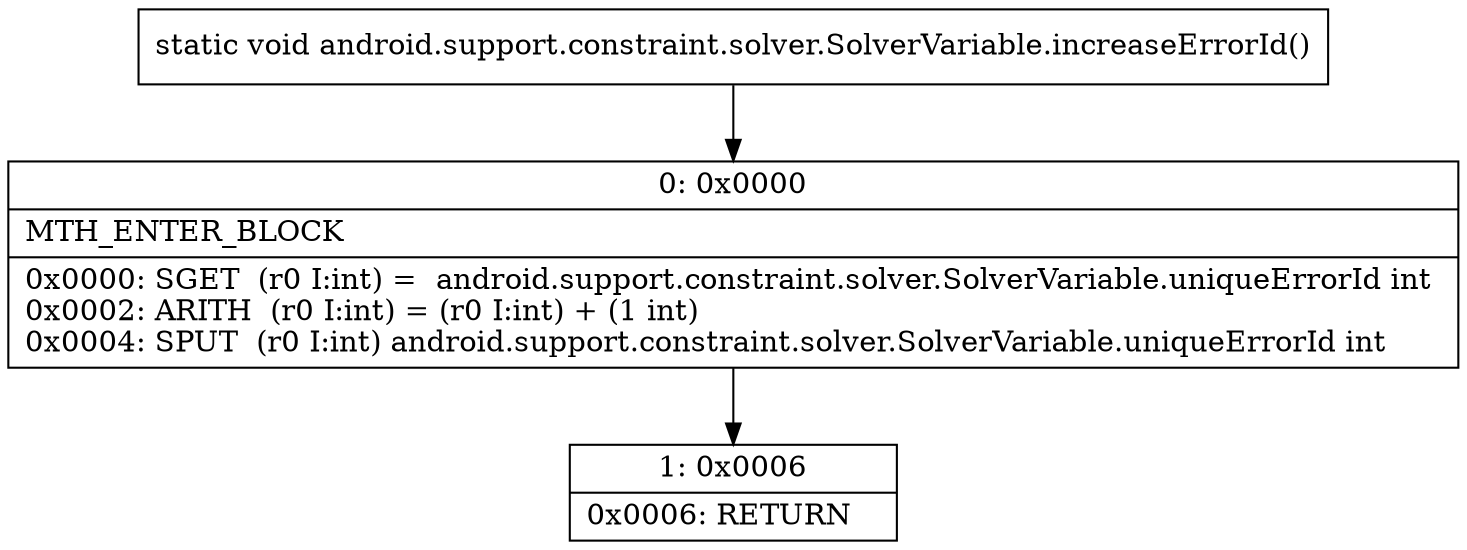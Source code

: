 digraph "CFG forandroid.support.constraint.solver.SolverVariable.increaseErrorId()V" {
Node_0 [shape=record,label="{0\:\ 0x0000|MTH_ENTER_BLOCK\l|0x0000: SGET  (r0 I:int) =  android.support.constraint.solver.SolverVariable.uniqueErrorId int \l0x0002: ARITH  (r0 I:int) = (r0 I:int) + (1 int) \l0x0004: SPUT  (r0 I:int) android.support.constraint.solver.SolverVariable.uniqueErrorId int \l}"];
Node_1 [shape=record,label="{1\:\ 0x0006|0x0006: RETURN   \l}"];
MethodNode[shape=record,label="{static void android.support.constraint.solver.SolverVariable.increaseErrorId() }"];
MethodNode -> Node_0;
Node_0 -> Node_1;
}

